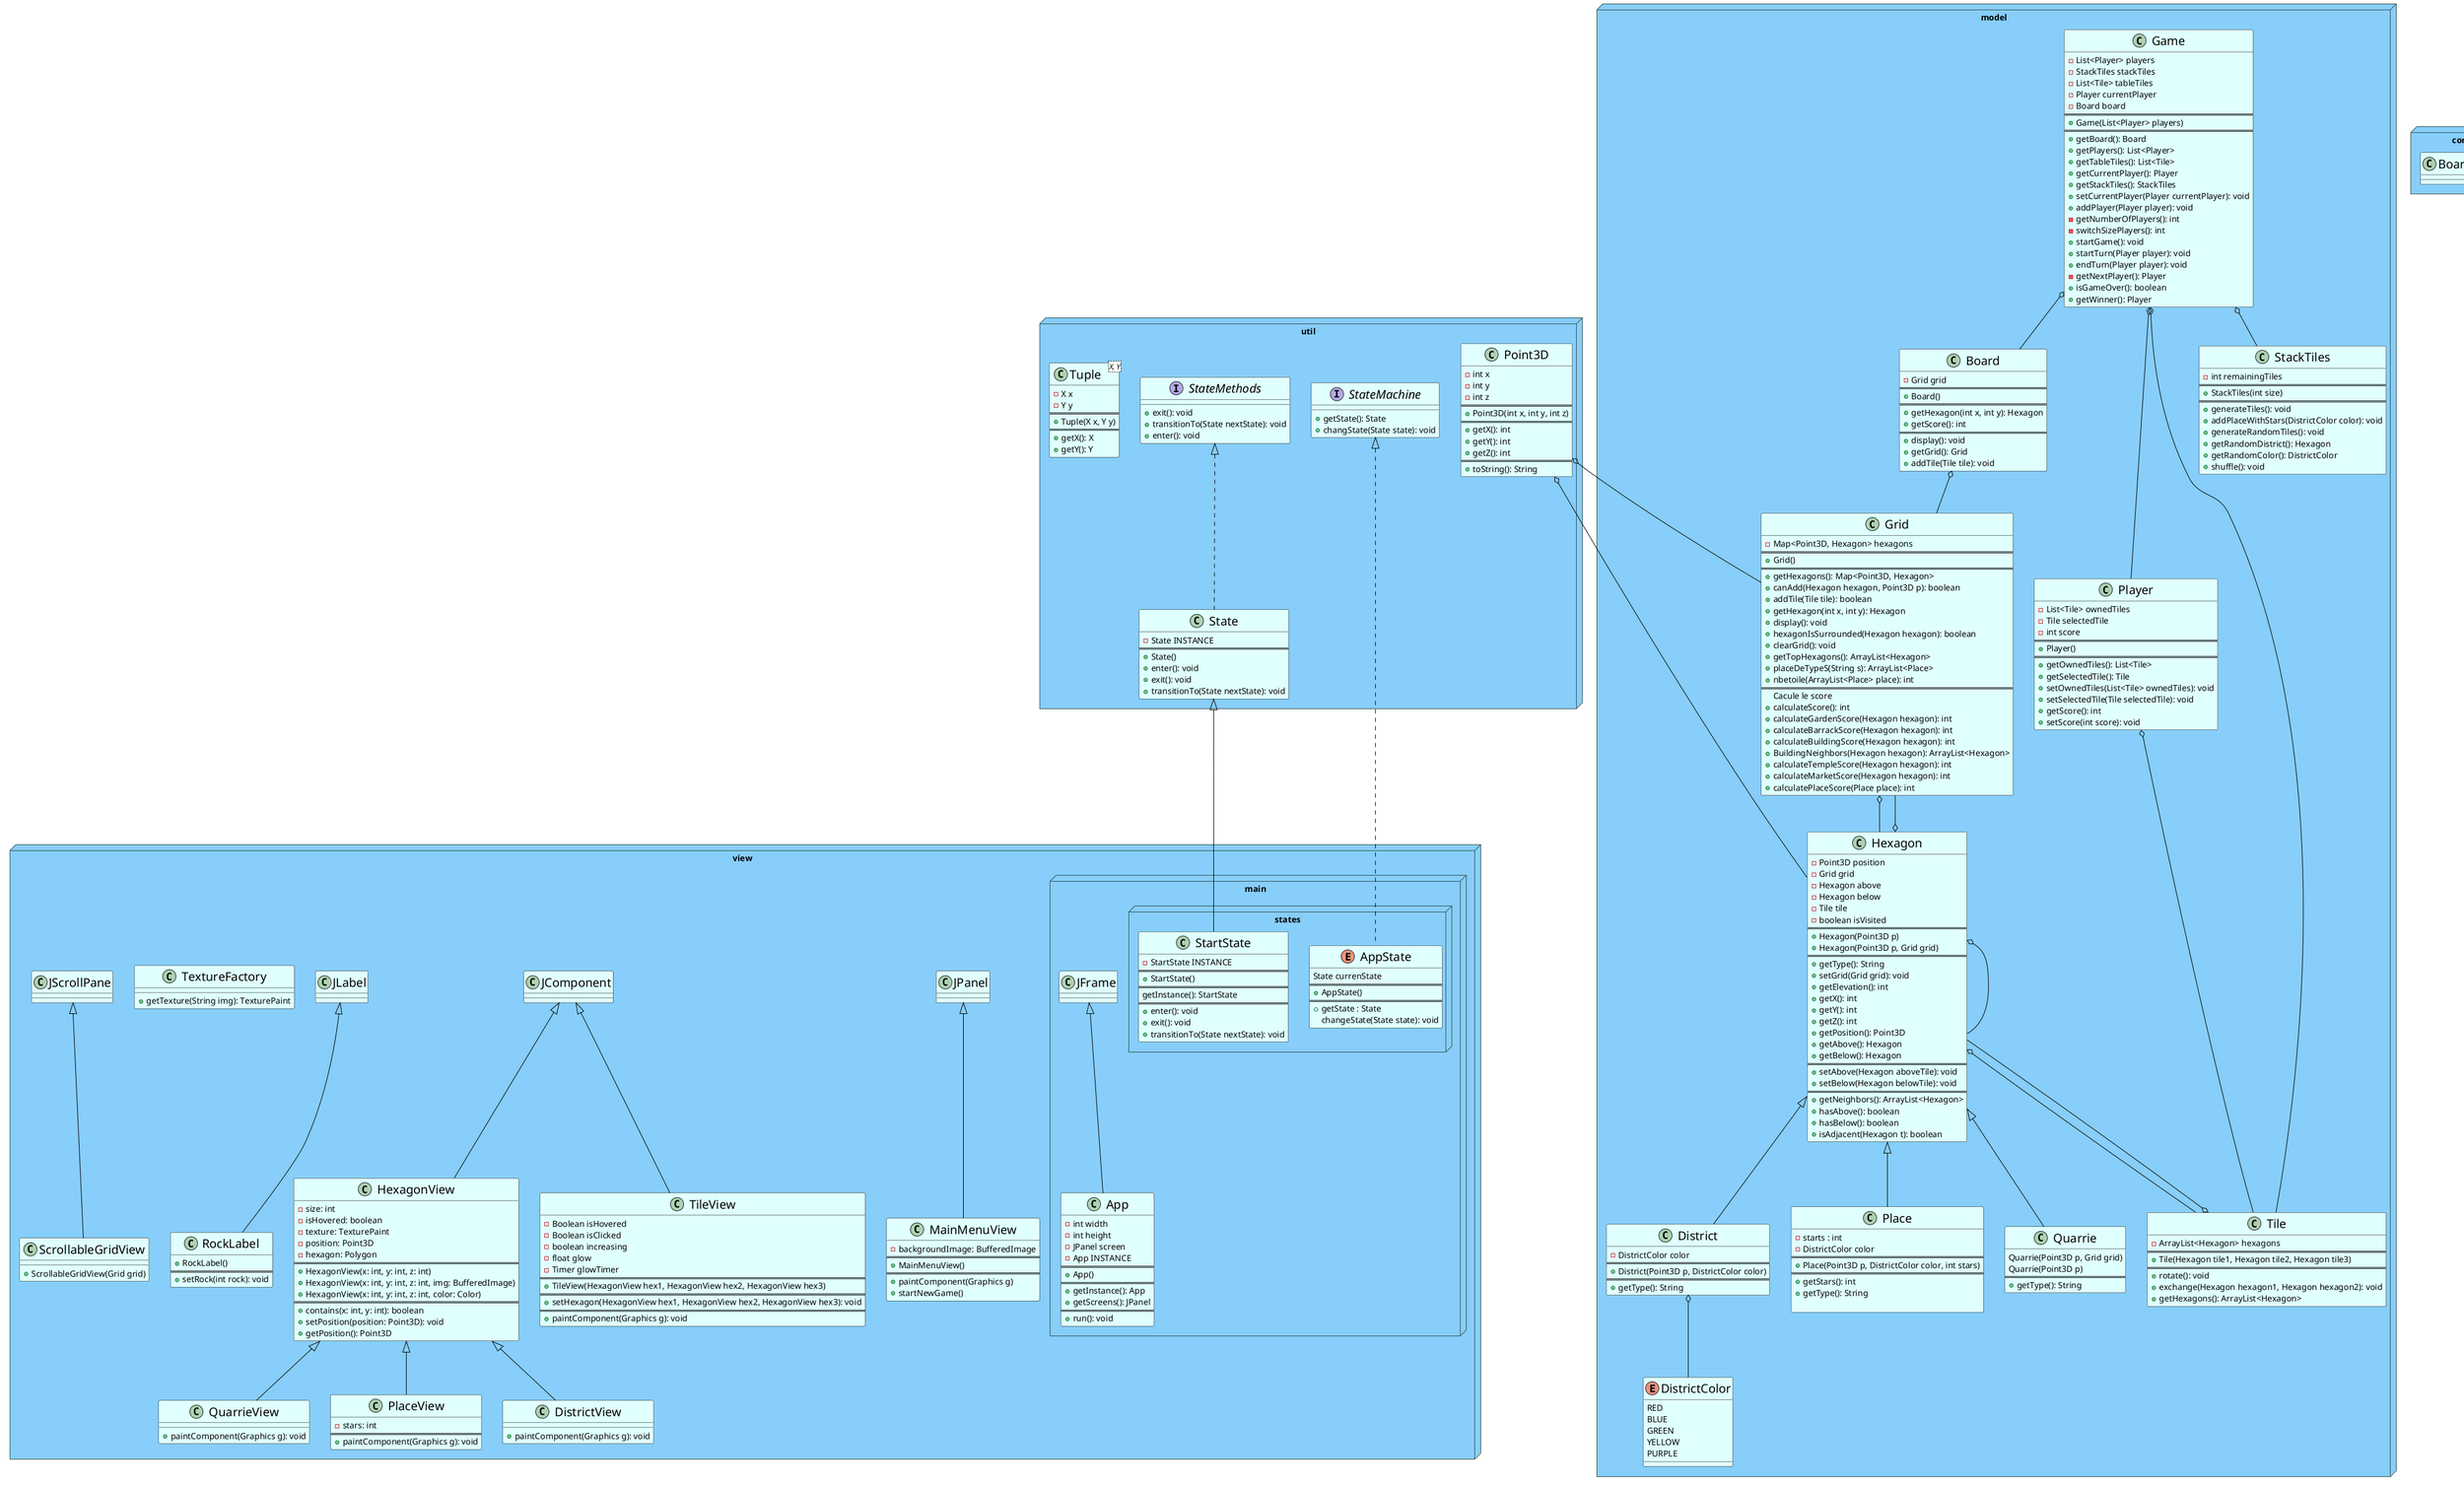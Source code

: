 @startuml

!define TILE_SIZE 20
!define BORDER_SIZE 1

skinparam class {
    BackgroundColor LightCyan
    BorderColor Black
    ArrowColor Black
    FontName Arial
    FontSize 20
}

skinparam stereotypeCBackgroundColor LightGray
skinparam stereotypeCBorderColor Black

skinparam package {
            BackgroundColor LightSkyBlue
            BorderColor DarkSlateGray
            FontColor DarkSlateGray
            ArrowColor DarkSlateGray
            FontName Arial
            FontSize 30
}

package model <<Node>>{

    class Board {
        - Grid grid
        ==
        + Board()
        ==
        + getHexagon(int x, int y): Hexagon
        + getScore(): int
        ==
        + display(): void
        + getGrid(): Grid
        + addTile(Tile tile): void
    }

    class Game {
        - List<Player> players
        - StackTiles stackTiles
        - List<Tile> tableTiles
        - Player currentPlayer
        - Board board
        ==
        + Game(List<Player> players)
        ==
        + getBoard(): Board
        + getPlayers(): List<Player>
        + getTableTiles(): List<Tile>
        + getCurrentPlayer(): Player
        + getStackTiles(): StackTiles
        + setCurrentPlayer(Player currentPlayer): void
        + addPlayer(Player player): void
        - getNumberOfPlayers(): int
        - switchSizePlayers(): int
        + startGame(): void
        + startTurn(Player player): void
        + endTurn(Player player): void
        - getNextPlayer(): Player
        + isGameOver(): boolean
        + getWinner(): Player
    }

    class Player {
        - List<Tile> ownedTiles
        - Tile selectedTile
        - int score
        ==
        + Player()
        ==
        + getOwnedTiles(): List<Tile>
        + getSelectedTile(): Tile
        + setOwnedTiles(List<Tile> ownedTiles): void
        + setSelectedTile(Tile selectedTile): void
        + getScore(): int
        + setScore(int score): void
    }

    class Tile {
        - ArrayList<Hexagon> hexagons
        ==
        + Tile(Hexagon tile1, Hexagon tile2, Hexagon tile3)
        ==
        + rotate(): void
        + exchange(Hexagon hexagon1, Hexagon hexagon2): void
        + getHexagons(): ArrayList<Hexagon>
    }

    class Hexagon {
        - Point3D position
        - Grid grid
        - Hexagon above
        - Hexagon below
        - Tile tile
        - boolean isVisited
        ==
        + Hexagon(Point3D p)
        + Hexagon(Point3D p, Grid grid)
        ==
        + getType(): String
        + setGrid(Grid grid): void
        + getElevation(): int
        + getX(): int
        + getY(): int
        + getZ(): int
        + getPosition(): Point3D
        + getAbove(): Hexagon
        + getBelow(): Hexagon
        ==
        + setAbove(Hexagon aboveTile): void
        + setBelow(Hexagon belowTile): void
        ==
        + getNeighbors(): ArrayList<Hexagon>
        + hasAbove(): boolean
        + hasBelow(): boolean
        + isAdjacent(Hexagon t): boolean
    }

    class Grid {
            - Map<Point3D, Hexagon> hexagons
            ==
            + Grid()
            ==
            + getHexagons(): Map<Point3D, Hexagon>
            + canAdd(Hexagon hexagon, Point3D p): boolean
            + addTile(Tile tile): boolean
            + getHexagon(int x, int y): Hexagon
            + display(): void
            + hexagonIsSurrounded(Hexagon hexagon): boolean
            + clearGrid(): void
            + getTopHexagons(): ArrayList<Hexagon>
            + placeDeTypeS(String s): ArrayList<Place>
            + nbetoile(ArrayList<Place> place): int
            ==
            Cacule le score
            + calculateScore(): int
            + calculateGardenScore(Hexagon hexagon): int
            + calculateBarrackScore(Hexagon hexagon): int
            + calculateBuildingScore(Hexagon hexagon): int
            + BuildingNeighbors(Hexagon hexagon): ArrayList<Hexagon>
            + calculateTempleScore(Hexagon hexagon): int
            + calculateMarketScore(Hexagon hexagon): int
            + calculatePlaceScore(Place place): int
    }

    enum DistrictColor {
        RED
        BLUE
        GREEN
        YELLOW
        PURPLE
    }

    class District extends Hexagon{
        - DistrictColor color
        ==
        + District(Point3D p, DistrictColor color)
        ==
        + getType(): String
    }

    class Place extends Hexagon{
        - starts : int
        - DistrictColor color
        ==
        + Place(Point3D p, DistrictColor color, int stars)
        ==
        + getStars(): int
        + getType(): String

    }

    class Quarrie extends Hexagon{
        Quarrie(Point3D p, Grid grid)
        Quarrie(Point3D p)
        ==
        + getType(): String
    }

    class StackTiles{
        - int remainingTiles
        ==
        + StackTiles(int size)
        ==
        + generateTiles(): void
        + addPlaceWithStars(DistrictColor color): void
        + generateRandomTiles(): void
        + getRandomDistrict(): Hexagon
        + getRandomColor(): DistrictColor
        + shuffle(): void
    }




}

package util <<Node>>{
    class Point3D {
        - int x
        - int y
        - int z
        ==
        + Point3D(int x, int y, int z)
        ==
        + getX(): int
        + getY(): int
        + getZ(): int
        ==
        + toString(): String
    }

    interface StateMethods{
        + exit(): void
        + transitionTo(State nextState): void
        + enter(): void
    }

    interface StateMachine {
        + getState(): State
        + changState(State state): void
    }

    class State implements StateMethods{
        - State INSTANCE
        ==
        + State()
        + enter(): void
        + exit(): void
        + transitionTo(State nextState): void
    }

    class Tuple<X, Y> {
        - X x
        - Y y
        ==
        + Tuple(X x, Y y)
        ==
        + getX(): X
        + getY(): Y
    }

}

package view <<Node>>{

    class MainMenuView extends JPanel{
        - backgroundImage: BufferedImage
        ==
        + MainMenuView()
        ==
        + paintComponent(Graphics g)
        + startNewGame()
    }

    class HexagonView extends JComponent {
        - size: int
        - isHovered: boolean
        - texture: TexturePaint
        - position: Point3D
        - hexagon: Polygon
        ==
        + HexagonView(x: int, y: int, z: int)
        + HexagonView(x: int, y: int, z: int, img: BufferedImage)
        + HexagonView(x: int, y: int, z: int, color: Color)
        ==
        + contains(x: int, y: int): boolean
        + setPosition(position: Point3D): void
        + getPosition(): Point3D
    }

    class QuarrieView extends HexagonView {
        + paintComponent(Graphics g): void
    }

    class PlaceView extends HexagonView{
        - stars: int
        ==
        + paintComponent(Graphics g): void
    }

    class DistrictView extends HexagonView {
        + paintComponent(Graphics g): void
    }

    class TileView extends JComponent {
        - Boolean isHovered
        - Boolean isClicked
        - boolean increasing
        - float glow
        - Timer glowTimer
        ==
        + TileView(HexagonView hex1, HexagonView hex2, HexagonView hex3)
        ==
        + setHexagon(HexagonView hex1, HexagonView hex2, HexagonView hex3): void
        ==
        + paintComponent(Graphics g): void
    }

    class RockLabel extends JLabel {
        + RockLabel()
        ==
        + setRock(int rock): void
    }

    class TextureFactory {
        + getTexture(String img): TexturePaint
    }

    class ScrollableGridView extends JScrollPane {
        + ScrollableGridView(Grid grid)
    }

}

package view.main.states <<Node>>{
    enum AppState implements util.StateMachine {
        State currenState
        ==
        + AppState()
        ==
        + getState : State
        changeState(State state): void
    }

    class StartState extends util.State {
        - StartState INSTANCE
        ==
        + StartState()
        ==
        getInstance(): StartState
        ==
        + enter(): void
        + exit(): void
        + transitionTo(State nextState): void
    }

}

package view.main <<Node>>{
    class App extends JFrame{
        - int width
        - int height
        - JPanel screen
        - App INSTANCE
        ==
        + App()
        ==
        + getInstance(): App
        + getScreens(): JPanel
        ==
        + run(): void
    }

}

package controller <<Node>>{
    class BoardController {
    }
}

Grid o-- Hexagon
Game o-- Player
Game o-- Board
Game o-- StackTiles
Player o-- Tile
Hexagon o-- Grid
Board o-- Grid
Game o-- Tile

Hexagon o-- Hexagon
Hexagon o-- Tile
Tile o-- Hexagon

District o-- DistrictColor

util.Point3D o-- Hexagon
util.Point3D o-- Grid

@enduml